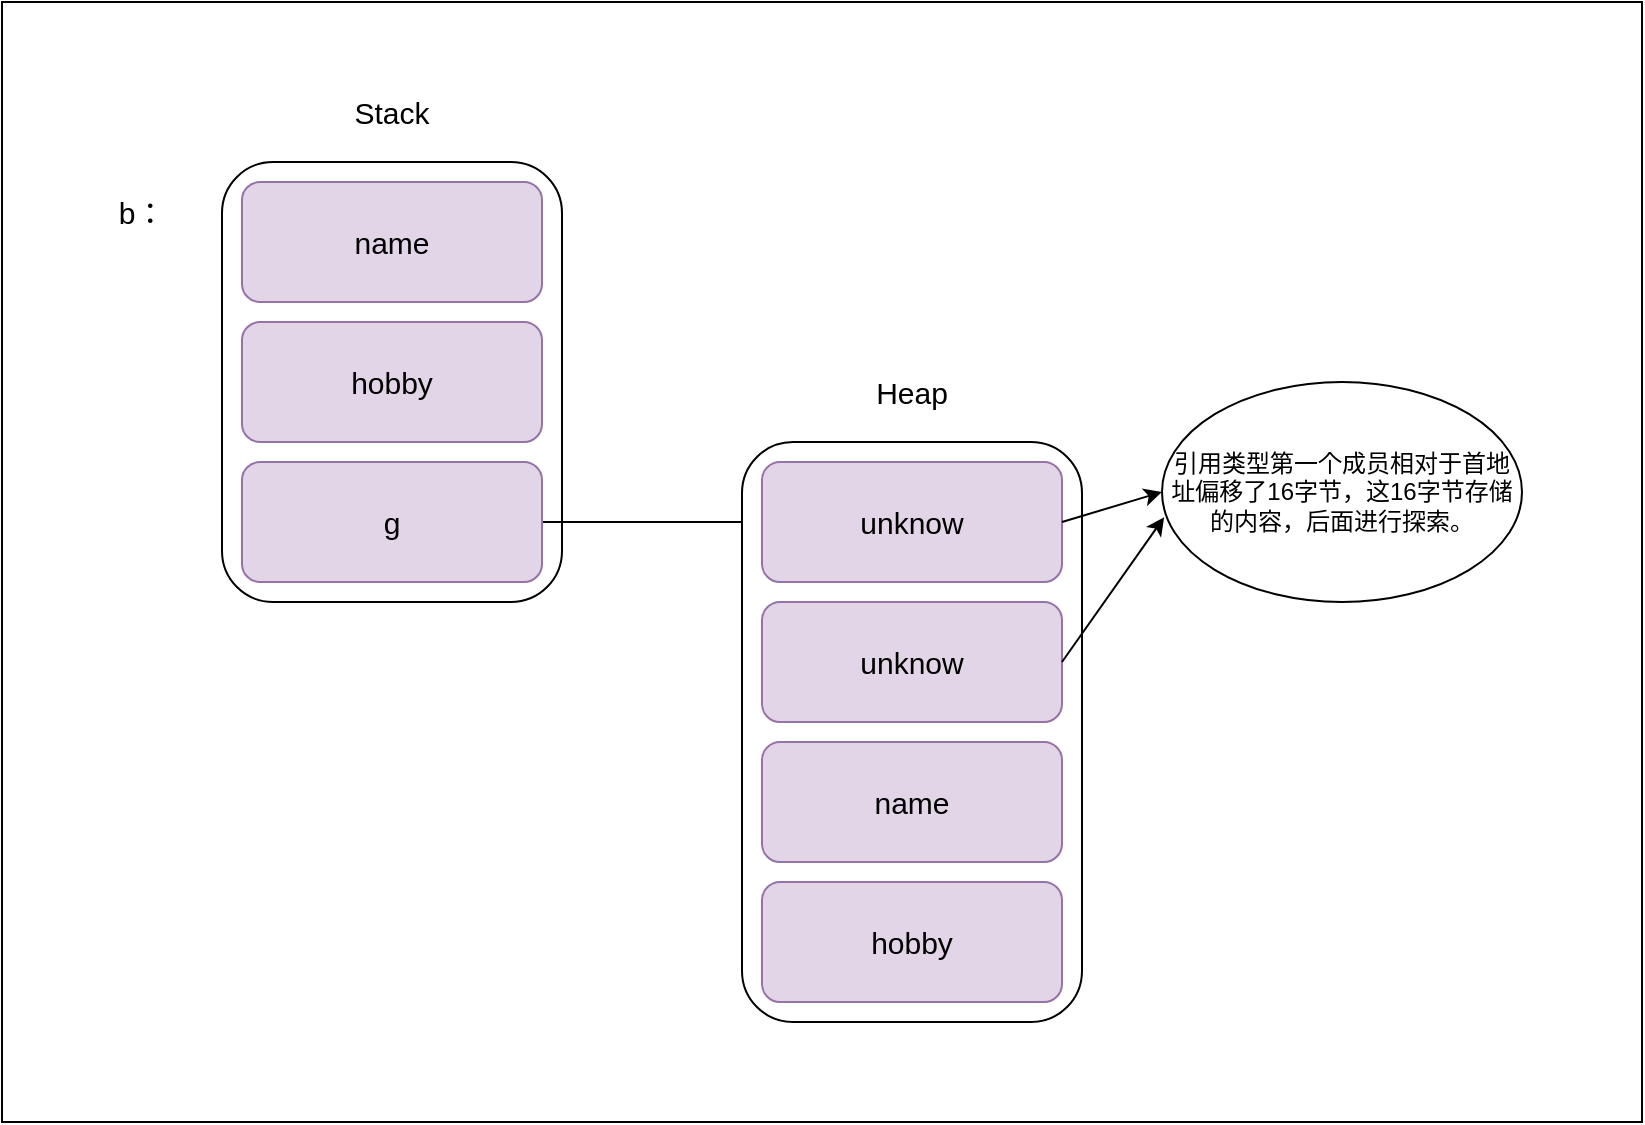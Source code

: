 <mxfile version="16.5.2" type="github">
  <diagram id="trtkZC5LTmD1iUUZCGVV" name="Page-1">
    <mxGraphModel dx="653" dy="755" grid="1" gridSize="10" guides="1" tooltips="1" connect="1" arrows="1" fold="1" page="1" pageScale="1" pageWidth="827" pageHeight="1169" math="0" shadow="0">
      <root>
        <mxCell id="0" />
        <mxCell id="1" parent="0" />
        <mxCell id="MG_Bbs4pZN3JLvo1smqu-6" value="" style="rounded=0;whiteSpace=wrap;html=1;fontSize=15;" parent="1" vertex="1">
          <mxGeometry x="70" y="90" width="820" height="560" as="geometry" />
        </mxCell>
        <mxCell id="MG_Bbs4pZN3JLvo1smqu-1" value="" style="rounded=1;whiteSpace=wrap;html=1;" parent="1" vertex="1">
          <mxGeometry x="180" y="170" width="170" height="220" as="geometry" />
        </mxCell>
        <mxCell id="MG_Bbs4pZN3JLvo1smqu-2" value="name" style="rounded=1;whiteSpace=wrap;html=1;fontSize=15;fillColor=#e1d5e7;strokeColor=#9673a6;" parent="1" vertex="1">
          <mxGeometry x="190" y="180" width="150" height="60" as="geometry" />
        </mxCell>
        <mxCell id="MG_Bbs4pZN3JLvo1smqu-3" value="hobby" style="rounded=1;whiteSpace=wrap;html=1;fontSize=15;fillColor=#e1d5e7;strokeColor=#9673a6;" parent="1" vertex="1">
          <mxGeometry x="190" y="250" width="150" height="60" as="geometry" />
        </mxCell>
        <mxCell id="MG_Bbs4pZN3JLvo1smqu-4" value="Stack" style="text;html=1;strokeColor=none;fillColor=none;align=center;verticalAlign=middle;whiteSpace=wrap;rounded=0;fontSize=15;" parent="1" vertex="1">
          <mxGeometry x="235" y="130" width="60" height="30" as="geometry" />
        </mxCell>
        <mxCell id="MG_Bbs4pZN3JLvo1smqu-5" value="b：" style="text;html=1;strokeColor=none;fillColor=none;align=center;verticalAlign=middle;whiteSpace=wrap;rounded=0;fontSize=15;" parent="1" vertex="1">
          <mxGeometry x="120" y="180" width="40" height="30" as="geometry" />
        </mxCell>
        <mxCell id="PbLYVgh8FkDyqq6DzYR4-8" style="edgeStyle=orthogonalEdgeStyle;rounded=0;orthogonalLoop=1;jettySize=auto;html=1;exitX=1;exitY=0.5;exitDx=0;exitDy=0;entryX=0;entryY=0.5;entryDx=0;entryDy=0;" edge="1" parent="1" source="PbLYVgh8FkDyqq6DzYR4-1" target="PbLYVgh8FkDyqq6DzYR4-7">
          <mxGeometry relative="1" as="geometry" />
        </mxCell>
        <mxCell id="PbLYVgh8FkDyqq6DzYR4-1" value="g" style="rounded=1;whiteSpace=wrap;html=1;fontSize=15;fillColor=#e1d5e7;strokeColor=#9673a6;" vertex="1" parent="1">
          <mxGeometry x="190" y="320" width="150" height="60" as="geometry" />
        </mxCell>
        <mxCell id="PbLYVgh8FkDyqq6DzYR4-2" value="" style="rounded=1;whiteSpace=wrap;html=1;" vertex="1" parent="1">
          <mxGeometry x="440" y="310" width="170" height="290" as="geometry" />
        </mxCell>
        <mxCell id="PbLYVgh8FkDyqq6DzYR4-3" value="unknow" style="rounded=1;whiteSpace=wrap;html=1;fontSize=15;fillColor=#e1d5e7;strokeColor=#9673a6;" vertex="1" parent="1">
          <mxGeometry x="450" y="390" width="150" height="60" as="geometry" />
        </mxCell>
        <mxCell id="PbLYVgh8FkDyqq6DzYR4-4" value="name" style="rounded=1;whiteSpace=wrap;html=1;fontSize=15;fillColor=#e1d5e7;strokeColor=#9673a6;" vertex="1" parent="1">
          <mxGeometry x="450" y="460" width="150" height="60" as="geometry" />
        </mxCell>
        <mxCell id="PbLYVgh8FkDyqq6DzYR4-5" value="Heap" style="text;html=1;strokeColor=none;fillColor=none;align=center;verticalAlign=middle;whiteSpace=wrap;rounded=0;fontSize=15;" vertex="1" parent="1">
          <mxGeometry x="495" y="270" width="60" height="30" as="geometry" />
        </mxCell>
        <mxCell id="PbLYVgh8FkDyqq6DzYR4-6" value="hobby" style="rounded=1;whiteSpace=wrap;html=1;fontSize=15;fillColor=#e1d5e7;strokeColor=#9673a6;" vertex="1" parent="1">
          <mxGeometry x="450" y="530" width="150" height="60" as="geometry" />
        </mxCell>
        <mxCell id="PbLYVgh8FkDyqq6DzYR4-7" value="unknow" style="rounded=1;whiteSpace=wrap;html=1;fontSize=15;fillColor=#e1d5e7;strokeColor=#9673a6;" vertex="1" parent="1">
          <mxGeometry x="450" y="320" width="150" height="60" as="geometry" />
        </mxCell>
        <mxCell id="PbLYVgh8FkDyqq6DzYR4-9" value="引用类型第一个成员相对于首地址偏移了16字节，这16字节存储的内容，后面进行探索。" style="ellipse;whiteSpace=wrap;html=1;" vertex="1" parent="1">
          <mxGeometry x="650" y="280" width="180" height="110" as="geometry" />
        </mxCell>
        <mxCell id="PbLYVgh8FkDyqq6DzYR4-10" value="" style="endArrow=classic;html=1;rounded=0;exitX=1;exitY=0.5;exitDx=0;exitDy=0;entryX=0;entryY=0.5;entryDx=0;entryDy=0;" edge="1" parent="1" source="PbLYVgh8FkDyqq6DzYR4-7" target="PbLYVgh8FkDyqq6DzYR4-9">
          <mxGeometry width="50" height="50" relative="1" as="geometry">
            <mxPoint x="600" y="380" as="sourcePoint" />
            <mxPoint x="650" y="330" as="targetPoint" />
          </mxGeometry>
        </mxCell>
        <mxCell id="PbLYVgh8FkDyqq6DzYR4-12" value="" style="endArrow=classic;html=1;rounded=0;exitX=1;exitY=0.5;exitDx=0;exitDy=0;entryX=0.006;entryY=0.615;entryDx=0;entryDy=0;entryPerimeter=0;" edge="1" parent="1" source="PbLYVgh8FkDyqq6DzYR4-3" target="PbLYVgh8FkDyqq6DzYR4-9">
          <mxGeometry width="50" height="50" relative="1" as="geometry">
            <mxPoint x="630" y="450" as="sourcePoint" />
            <mxPoint x="680" y="400" as="targetPoint" />
          </mxGeometry>
        </mxCell>
      </root>
    </mxGraphModel>
  </diagram>
</mxfile>

